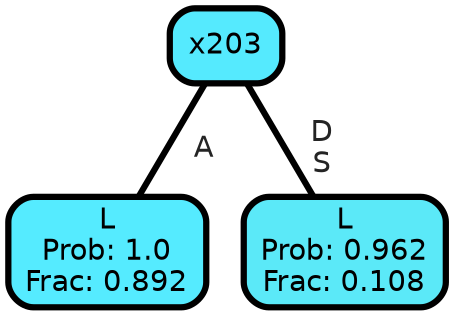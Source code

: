 graph Tree {
node [shape=box, style="filled, rounded",color="black",penwidth="3",fontcolor="black",                 fontname=helvetica] ;
graph [ranksep="0 equally", splines=straight,                 bgcolor=transparent, dpi=200] ;
edge [fontname=helvetica, fontweight=bold,fontcolor=grey14,color=black] ;
0 [label="L
Prob: 1.0
Frac: 0.892", fillcolor="#55ebff"] ;
1 [label="x203", fillcolor="#55eafe"] ;
2 [label="L
Prob: 0.962
Frac: 0.108", fillcolor="#5be9f8"] ;
1 -- 0 [label=" A",penwidth=3] ;
1 -- 2 [label=" D\n S",penwidth=3] ;
{rank = same;}}